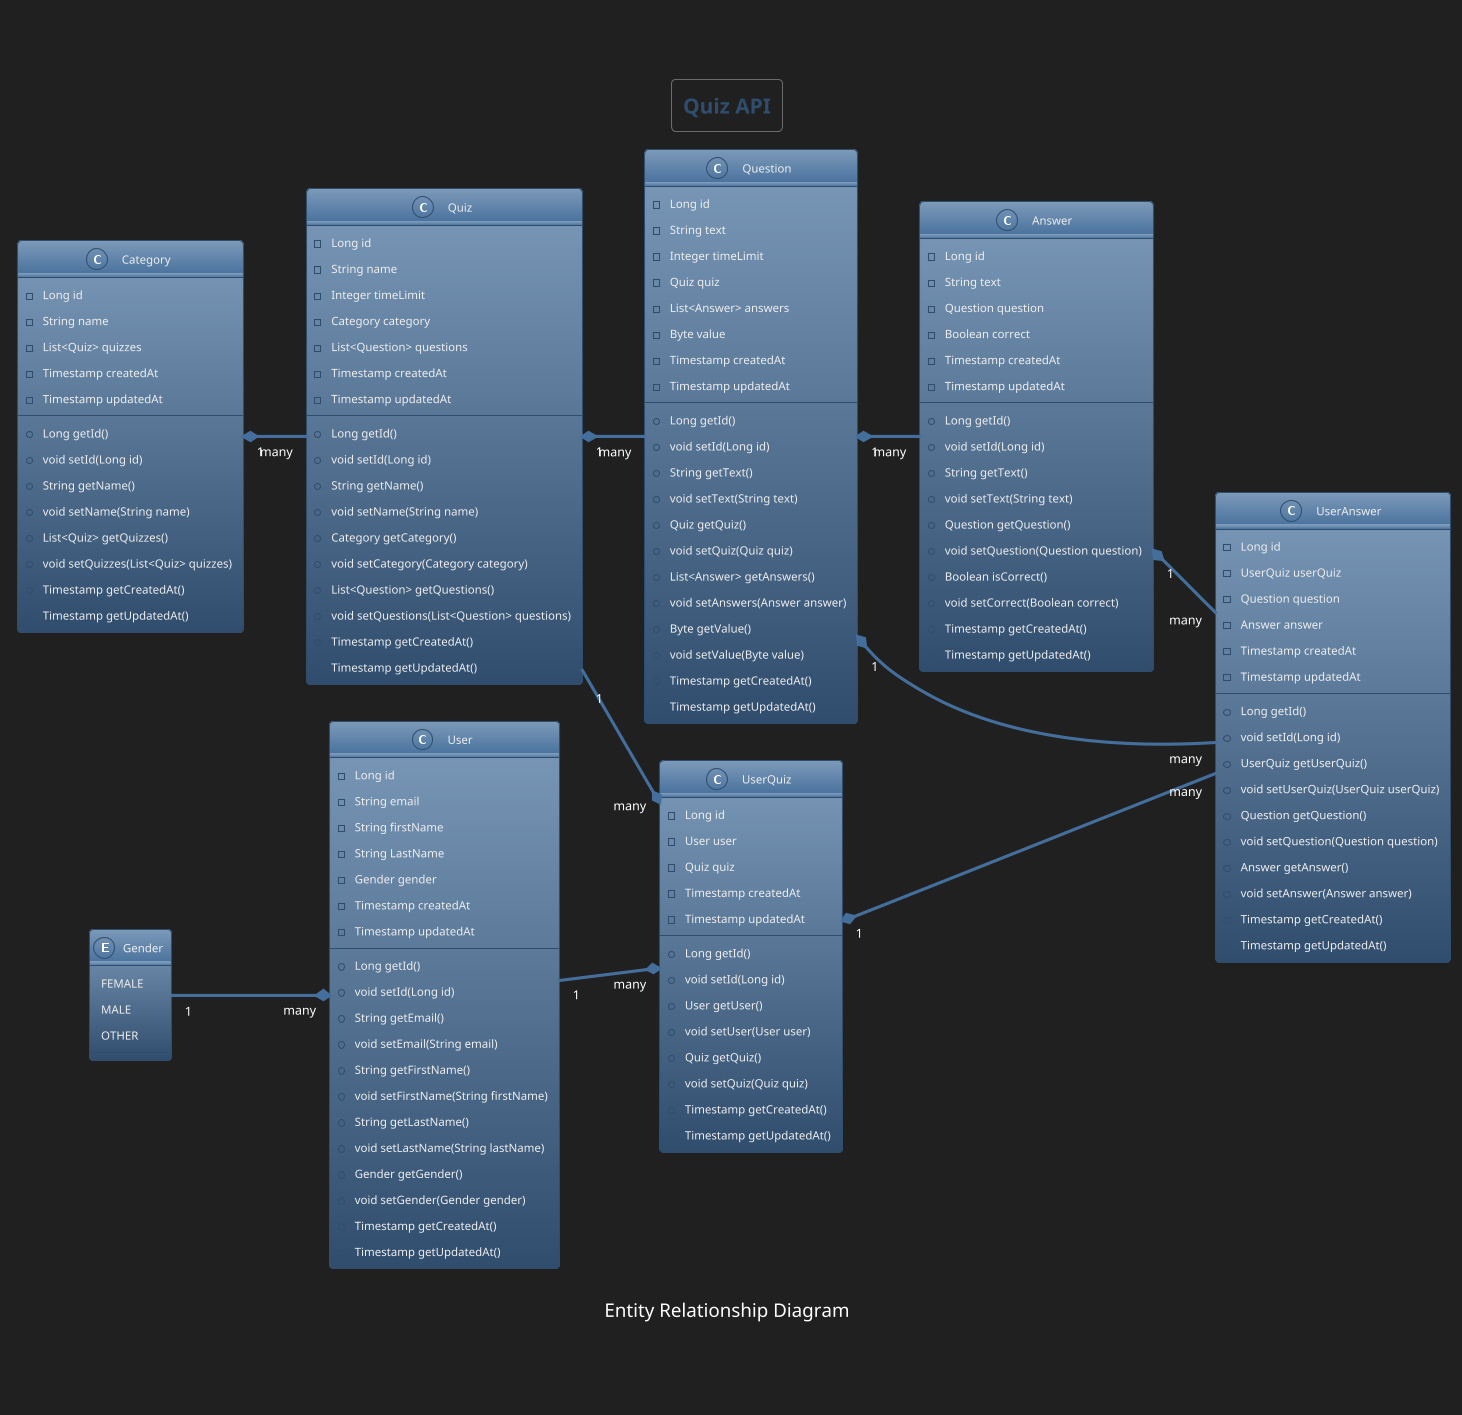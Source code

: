 @startuml Entity Relationship Diagram

!theme spacelab

skinparam backgroundColor #202020
skinparam CaptionFontColor #FFF
skinparam CaptionFontSize 18

header

end header

footer

end footer

title Quiz API

caption
Entity Relationship Diagram
end caption

left to right direction

class Category {
    - Long id
    - String name
    - List<Quiz> quizzes
    - Timestamp createdAt
    - Timestamp updatedAt
    + Long getId()
    + void setId(Long id)
    + String getName()
    + void setName(String name)
    + List<Quiz> getQuizzes()
    + void setQuizzes(List<Quiz> quizzes)
    + Timestamp getCreatedAt()
    + Timestamp getUpdatedAt()
}

class Quiz {
    - Long id
    - String name
    - Integer timeLimit
    - Category category
    - List<Question> questions
    - Timestamp createdAt
    - Timestamp updatedAt
    + Long getId()
    + void setId(Long id)
    + String getName()
    + void setName(String name)
    + Category getCategory()
    + void setCategory(Category category)
    + List<Question> getQuestions()
    + void setQuestions(List<Question> questions)
    + Timestamp getCreatedAt()
    + Timestamp getUpdatedAt()
} 

class Question {
    - Long id
    - String text
    - Integer timeLimit
    - Quiz quiz
    - List<Answer> answers
    - Byte value
    - Timestamp createdAt
    - Timestamp updatedAt
    + Long getId()
    + void setId(Long id)
    + String getText()
    + void setText(String text)
    + Quiz getQuiz()
    + void setQuiz(Quiz quiz)
    + List<Answer> getAnswers()
    + void setAnswers(Answer answer)
    + Byte getValue()
    + void setValue(Byte value)
    + Timestamp getCreatedAt()
    + Timestamp getUpdatedAt()
}

class Answer {
    - Long id
    - String text
    - Question question    
    - Boolean correct
    - Timestamp createdAt
    - Timestamp updatedAt
    + Long getId()
    + void setId(Long id)
    + String getText()
    + void setText(String text)
    + Question getQuestion()
    + void setQuestion(Question question)
    + Boolean isCorrect()
    + void setCorrect(Boolean correct)
    + Timestamp getCreatedAt()
    + Timestamp getUpdatedAt()
}

class  User {
    - Long id
    - String email
    - String firstName
    - String LastName
    - Gender gender
    - Timestamp createdAt
    - Timestamp updatedAt
    + Long getId()
    + void setId(Long id)
    + String getEmail()
    + void setEmail(String email)
    + String getFirstName()
    + void setFirstName(String firstName)
    + String getLastName()
    + void setLastName(String lastName)
    + Gender getGender()
    + void setGender(Gender gender)
    + Timestamp getCreatedAt()
    + Timestamp getUpdatedAt()
}

class  UserQuiz {
    - Long id
    - User user
    - Quiz quiz
    - Timestamp createdAt
    - Timestamp updatedAt
    + Long getId()
    + void setId(Long id)
    + User getUser()
    + void setUser(User user)
    + Quiz getQuiz()
    + void setQuiz(Quiz quiz)
    + Timestamp getCreatedAt()
    + Timestamp getUpdatedAt()
}

class  UserAnswer {
    - Long id
    - UserQuiz userQuiz
    - Question question
    - Answer answer
    - Timestamp createdAt
    - Timestamp updatedAt
    + Long getId()
    + void setId(Long id)
    + UserQuiz getUserQuiz()
    + void setUserQuiz(UserQuiz userQuiz)
    + Question getQuestion()
    + void setQuestion(Question question)
    + Answer getAnswer()
    + void setAnswer(Answer answer)
    + Timestamp getCreatedAt()
    + Timestamp getUpdatedAt()
}

enum Gender {
    FEMALE
    MALE
    OTHER
}

Category "1" *-- "many" Quiz
Quiz "1" *-- "many" Question
Question "1" *-- "many" Answer
Gender "1" --* "many" User
User "1" --* "many" UserQuiz
Quiz "1" --* "many" UserQuiz
UserQuiz "1" *-- "many" UserAnswer
Question "1" *-- "many" UserAnswer
Answer "1" *-- "many" UserAnswer

@enduml